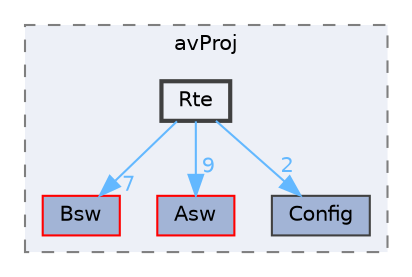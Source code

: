 digraph "Project/avProj/Rte"
{
 // LATEX_PDF_SIZE
  bgcolor="transparent";
  edge [fontname=Helvetica,fontsize=10,labelfontname=Helvetica,labelfontsize=10];
  node [fontname=Helvetica,fontsize=10,shape=box,height=0.2,width=0.4];
  compound=true
  subgraph clusterdir_922ec3a93220362acb6c052eeec50f2b {
    graph [ bgcolor="#edf0f7", pencolor="grey50", label="avProj", fontname=Helvetica,fontsize=10 style="filled,dashed", URL="dir_922ec3a93220362acb6c052eeec50f2b.html",tooltip=""]
  dir_049f93a99a76288d022dcf0077f4e815 [label="Bsw", fillcolor="#a2b4d6", color="red", style="filled", URL="dir_049f93a99a76288d022dcf0077f4e815.html",tooltip=""];
  dir_451e5911a910c1fe6d341594f6c5cc91 [label="Asw", fillcolor="#a2b4d6", color="red", style="filled", URL="dir_451e5911a910c1fe6d341594f6c5cc91.html",tooltip=""];
  dir_6372c9833482547caa045621d154f9b9 [label="Config", fillcolor="#a2b4d6", color="grey25", style="filled", URL="dir_6372c9833482547caa045621d154f9b9.html",tooltip=""];
  dir_44ac158177b38012ded29e0bce1ce711 [label="Rte", fillcolor="#edf0f7", color="grey25", style="filled,bold", URL="dir_44ac158177b38012ded29e0bce1ce711.html",tooltip=""];
  }
  dir_44ac158177b38012ded29e0bce1ce711->dir_049f93a99a76288d022dcf0077f4e815 [headlabel="7", labeldistance=1.5 headhref="dir_000082_000011.html" color="steelblue1" fontcolor="steelblue1"];
  dir_44ac158177b38012ded29e0bce1ce711->dir_451e5911a910c1fe6d341594f6c5cc91 [headlabel="9", labeldistance=1.5 headhref="dir_000082_000004.html" color="steelblue1" fontcolor="steelblue1"];
  dir_44ac158177b38012ded29e0bce1ce711->dir_6372c9833482547caa045621d154f9b9 [headlabel="2", labeldistance=1.5 headhref="dir_000082_000024.html" color="steelblue1" fontcolor="steelblue1"];
}
